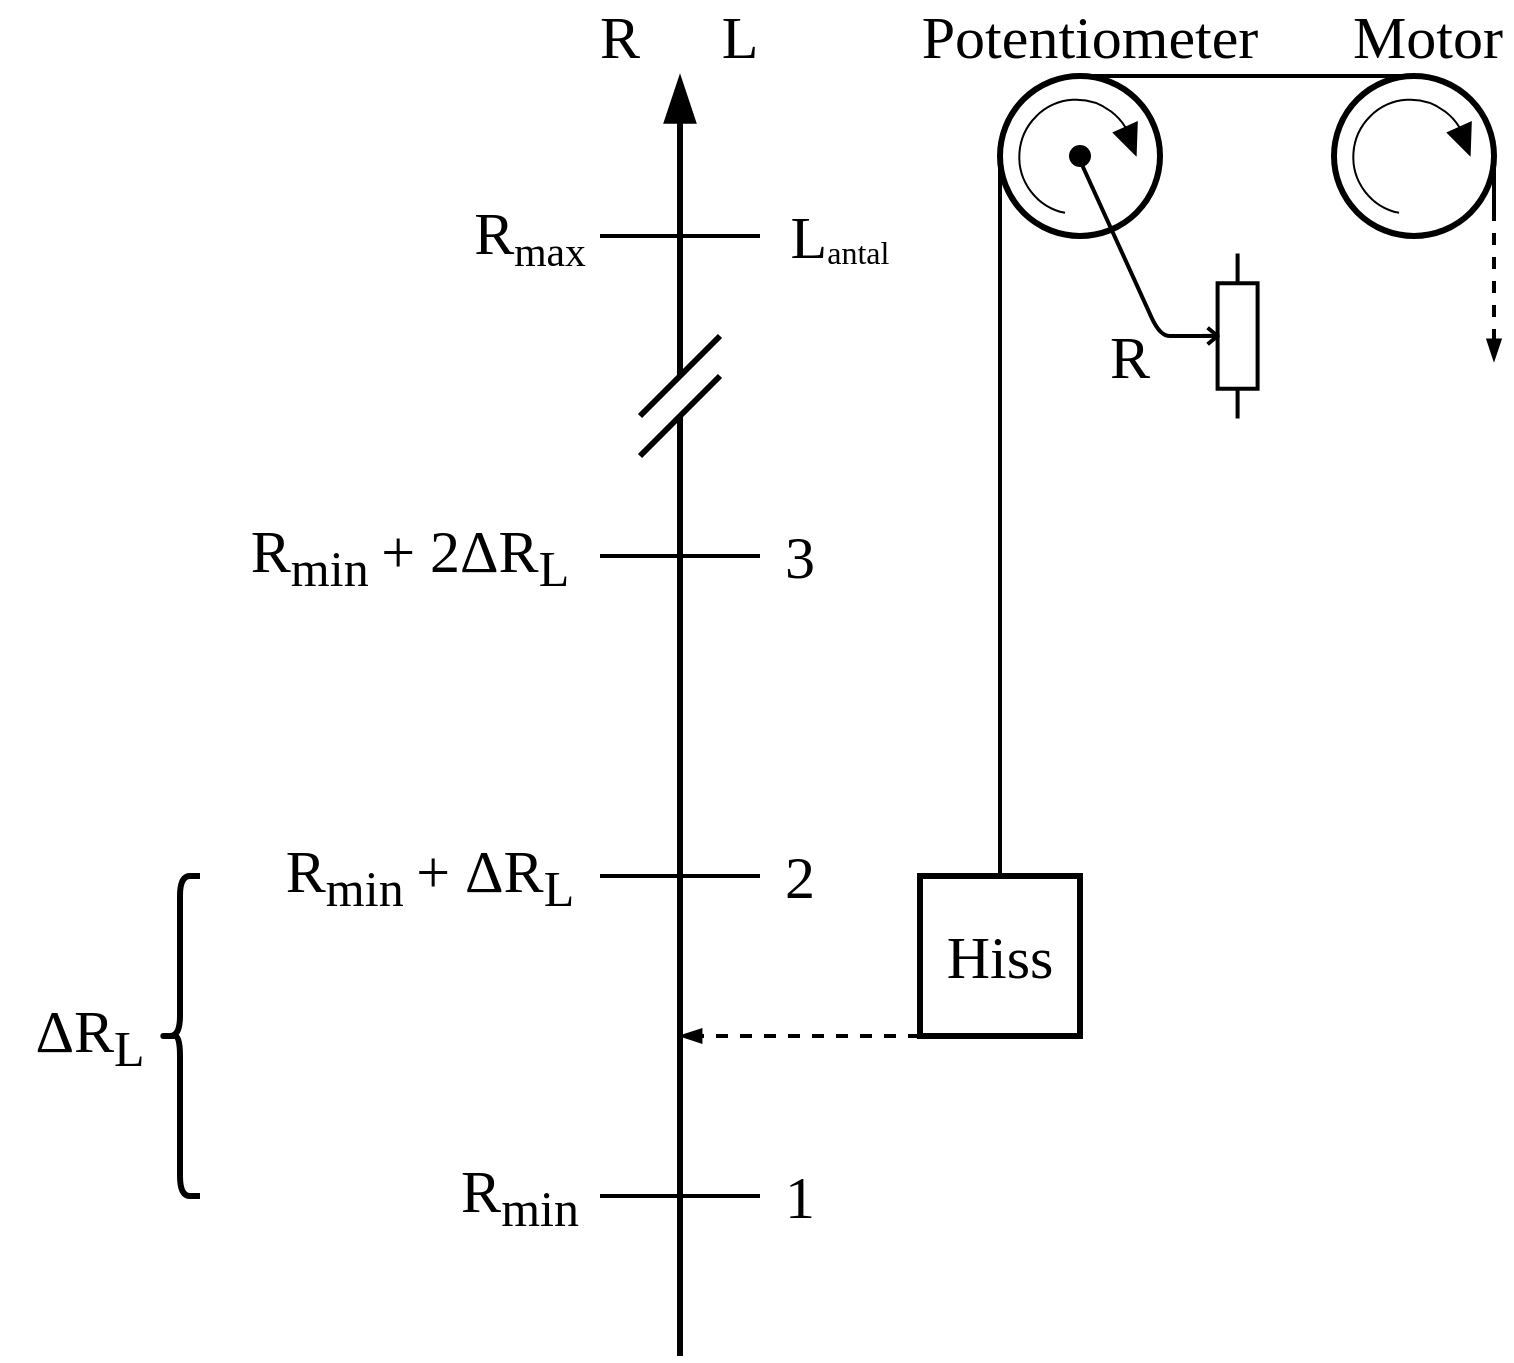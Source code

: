 <mxfile version="14.5.1" type="device"><diagram id="nmiwwf3-VQpcL_kKBlbf" name="Page-1"><mxGraphModel dx="588" dy="348" grid="1" gridSize="10" guides="1" tooltips="1" connect="1" arrows="1" fold="1" page="1" pageScale="1" pageWidth="1169" pageHeight="827" math="0" shadow="0"><root><mxCell id="0"/><mxCell id="1" parent="0"/><mxCell id="UTETVfTawVSnNiNtdjC--2" value="" style="whiteSpace=wrap;html=1;aspect=fixed;strokeWidth=3;fontFamily=CMU Serif;fontStyle=0" parent="1" vertex="1"><mxGeometry x="460" y="439" width="80" height="80" as="geometry"/></mxCell><mxCell id="UTETVfTawVSnNiNtdjC--3" value="" style="endArrow=none;html=1;exitX=0.5;exitY=0;exitDx=0;exitDy=0;strokeWidth=2;fontFamily=CMU Serif;fontStyle=0" parent="1" source="UTETVfTawVSnNiNtdjC--2" edge="1"><mxGeometry width="50" height="50" relative="1" as="geometry"><mxPoint x="430" y="339" as="sourcePoint"/><mxPoint x="500" y="79" as="targetPoint"/></mxGeometry></mxCell><mxCell id="UTETVfTawVSnNiNtdjC--4" value="" style="ellipse;whiteSpace=wrap;html=1;aspect=fixed;rounded=0;sketch=0;strokeWidth=3;fontFamily=CMU Serif;fontStyle=0" parent="1" vertex="1"><mxGeometry x="500" y="39" width="80" height="80" as="geometry"/></mxCell><mxCell id="UTETVfTawVSnNiNtdjC--6" value="" style="endArrow=none;html=1;strokeWidth=2;fontFamily=CMU Serif;fontStyle=0;entryX=0.5;entryY=0;entryDx=0;entryDy=0;" parent="1" edge="1"><mxGeometry width="50" height="50" relative="1" as="geometry"><mxPoint x="540" y="39" as="sourcePoint"/><mxPoint x="706.59" y="39" as="targetPoint"/></mxGeometry></mxCell><mxCell id="UTETVfTawVSnNiNtdjC--8" value="" style="pointerEvents=1;verticalLabelPosition=bottom;shadow=0;dashed=0;align=center;html=1;verticalAlign=top;shape=mxgraph.electrical.resistors.potentiometer_1;rounded=0;sketch=0;rotation=90;strokeWidth=2;fontFamily=CMU Serif;fontStyle=0" parent="1" vertex="1"><mxGeometry x="567.59" y="149" width="82.41" height="40" as="geometry"/></mxCell><mxCell id="UTETVfTawVSnNiNtdjC--10" value="" style="endArrow=none;html=1;strokeWidth=2;fontFamily=CMU Serif;fontStyle=0;spacing=2;entryX=0.499;entryY=0.483;entryDx=0;entryDy=0;entryPerimeter=0;" parent="1" target="UTETVfTawVSnNiNtdjC--8" edge="1"><mxGeometry width="50" height="50" relative="1" as="geometry"><mxPoint x="539" y="79" as="sourcePoint"/><mxPoint x="600" y="169" as="targetPoint"/><Array as="points"><mxPoint x="580" y="169"/><mxPoint x="590" y="169"/></Array></mxGeometry></mxCell><mxCell id="UTETVfTawVSnNiNtdjC--12" value="" style="verticalLabelPosition=bottom;shadow=0;dashed=0;align=center;html=1;verticalAlign=top;shape=mxgraph.electrical.rot_mech.verticalLabelPosition=bottom;shadow=0;dashed=0;align=center;fillColor=strokeColor;html=1;verticalAlign=top;strokeWidth=1;shape=mxgraph.electrical.rot_mech.rotation;rounded=0;sketch=0;rotation=-45;flipV=1;fontFamily=CMU Serif;fontStyle=0" parent="1" vertex="1"><mxGeometry x="502.42" y="49.5" width="65.17" height="51" as="geometry"/></mxCell><mxCell id="UTETVfTawVSnNiNtdjC--14" value="" style="ellipse;whiteSpace=wrap;html=1;aspect=fixed;rounded=0;sketch=0;fillColor=#000000;fontFamily=CMU Serif;fontStyle=0" parent="1" vertex="1"><mxGeometry x="535" y="74" width="10" height="10" as="geometry"/></mxCell><mxCell id="UTETVfTawVSnNiNtdjC--15" value="" style="endArrow=none;html=1;endFill=0;strokeWidth=3;endSize=16;fontFamily=CMU Serif;fontStyle=0" parent="1" edge="1"><mxGeometry width="50" height="50" relative="1" as="geometry"><mxPoint x="340" y="679" as="sourcePoint"/><mxPoint x="340" y="209" as="targetPoint"/></mxGeometry></mxCell><mxCell id="UTETVfTawVSnNiNtdjC--17" value="" style="endArrow=none;html=1;strokeWidth=2;fontFamily=CMU Serif;fontStyle=0" parent="1" edge="1"><mxGeometry width="50" height="50" relative="1" as="geometry"><mxPoint x="300" y="599" as="sourcePoint"/><mxPoint x="380" y="599" as="targetPoint"/></mxGeometry></mxCell><mxCell id="UTETVfTawVSnNiNtdjC--18" value="" style="endArrow=none;html=1;strokeWidth=2;fontFamily=CMU Serif;fontStyle=0" parent="1" edge="1"><mxGeometry width="50" height="50" relative="1" as="geometry"><mxPoint x="300" y="439" as="sourcePoint"/><mxPoint x="380" y="439" as="targetPoint"/></mxGeometry></mxCell><mxCell id="UTETVfTawVSnNiNtdjC--19" value="" style="endArrow=none;html=1;strokeWidth=2;fontFamily=CMU Serif;fontStyle=0" parent="1" edge="1"><mxGeometry width="50" height="50" relative="1" as="geometry"><mxPoint x="300" y="279" as="sourcePoint"/><mxPoint x="380" y="279" as="targetPoint"/></mxGeometry></mxCell><mxCell id="UTETVfTawVSnNiNtdjC--20" value="" style="endArrow=none;html=1;strokeWidth=2;fontFamily=CMU Serif;fontStyle=0" parent="1" edge="1"><mxGeometry width="50" height="50" relative="1" as="geometry"><mxPoint x="300" y="119" as="sourcePoint"/><mxPoint x="380" y="119" as="targetPoint"/></mxGeometry></mxCell><mxCell id="UTETVfTawVSnNiNtdjC--22" value="&lt;font style=&quot;font-size: 30px&quot;&gt;R&lt;sub&gt;min&lt;/sub&gt;&lt;/font&gt;" style="text;html=1;strokeColor=none;fillColor=none;align=center;verticalAlign=middle;whiteSpace=wrap;rounded=0;sketch=0;fontFamily=CMU Serif;fontStyle=0" parent="1" vertex="1"><mxGeometry x="240" y="589" width="40" height="20" as="geometry"/></mxCell><mxCell id="UTETVfTawVSnNiNtdjC--23" value="&lt;font&gt;&lt;font style=&quot;font-size: 30px&quot;&gt;R&lt;/font&gt;&lt;font style=&quot;font-size: 25px&quot;&gt;&lt;sub&gt;max&lt;/sub&gt;&lt;/font&gt;&lt;/font&gt;" style="text;html=1;strokeColor=none;fillColor=none;align=center;verticalAlign=middle;whiteSpace=wrap;rounded=0;sketch=0;fontFamily=CMU Serif;fontStyle=0" parent="1" vertex="1"><mxGeometry x="230" y="109" width="70" height="20" as="geometry"/></mxCell><mxCell id="UTETVfTawVSnNiNtdjC--26" value="&lt;font style=&quot;font-size: 30px&quot;&gt;&lt;font style=&quot;font-size: 30px&quot;&gt;R&lt;/font&gt;&lt;font style=&quot;font-size: 30px&quot;&gt;&lt;sub&gt;min&amp;nbsp;&lt;/sub&gt;+ ΔR&lt;sub&gt;L&lt;/sub&gt;&lt;/font&gt;&lt;/font&gt;" style="text;html=1;strokeColor=none;fillColor=none;align=center;verticalAlign=middle;whiteSpace=wrap;rounded=0;sketch=0;fontFamily=CMU Serif;fontStyle=0" parent="1" vertex="1"><mxGeometry x="130" y="429" width="170" height="20" as="geometry"/></mxCell><mxCell id="UTETVfTawVSnNiNtdjC--27" value="&lt;font style=&quot;font-size: 30px&quot;&gt;&lt;font style=&quot;font-size: 30px&quot;&gt;R&lt;/font&gt;&lt;font style=&quot;font-size: 30px&quot;&gt;&lt;sub&gt;min&amp;nbsp;&lt;/sub&gt;+ 2ΔR&lt;sub&gt;L&lt;/sub&gt;&lt;/font&gt;&lt;/font&gt;" style="text;html=1;strokeColor=none;fillColor=none;align=center;verticalAlign=middle;whiteSpace=wrap;rounded=0;sketch=0;fontFamily=CMU Serif;fontStyle=0" parent="1" vertex="1"><mxGeometry x="110" y="269" width="190" height="20" as="geometry"/></mxCell><mxCell id="UTETVfTawVSnNiNtdjC--28" value="" style="shape=curlyBracket;whiteSpace=wrap;html=1;rounded=1;sketch=0;fillColor=#000000;strokeWidth=3;fontFamily=CMU Serif;fontStyle=0" parent="1" vertex="1"><mxGeometry x="80" y="439" width="20" height="160" as="geometry"/></mxCell><mxCell id="UTETVfTawVSnNiNtdjC--29" value="&lt;font style=&quot;font-size: 30px&quot;&gt;&lt;font style=&quot;font-size: 30px&quot;&gt;ΔR&lt;sub&gt;L&lt;/sub&gt;&lt;/font&gt;&lt;/font&gt;" style="text;html=1;strokeColor=none;fillColor=none;align=center;verticalAlign=middle;whiteSpace=wrap;rounded=0;sketch=0;fontFamily=CMU Serif;fontStyle=0" parent="1" vertex="1"><mxGeometry y="509" width="90" height="20" as="geometry"/></mxCell><mxCell id="UTETVfTawVSnNiNtdjC--30" value="&lt;font style=&quot;font-size: 30px&quot;&gt;R&lt;/font&gt;" style="text;html=1;strokeColor=none;fillColor=none;align=center;verticalAlign=middle;whiteSpace=wrap;rounded=0;sketch=0;fontFamily=CMU Serif;fontStyle=0" parent="1" vertex="1"><mxGeometry x="545" y="169" width="40" height="20" as="geometry"/></mxCell><mxCell id="UTETVfTawVSnNiNtdjC--32" value="&lt;font style=&quot;font-size: 30px&quot;&gt;R&lt;/font&gt;" style="text;html=1;strokeColor=none;fillColor=none;align=center;verticalAlign=middle;whiteSpace=wrap;rounded=0;sketch=0;fontFamily=CMU Serif;fontStyle=0" parent="1" vertex="1"><mxGeometry x="290" y="9" width="40" height="20" as="geometry"/></mxCell><mxCell id="UTETVfTawVSnNiNtdjC--36" value="&lt;font style=&quot;font-size: 30px&quot;&gt;Hiss&lt;/font&gt;" style="text;html=1;strokeColor=none;fillColor=none;align=center;verticalAlign=middle;whiteSpace=wrap;rounded=0;sketch=0;fontFamily=CMU Serif;fontStyle=0" parent="1" vertex="1"><mxGeometry x="480" y="469" width="40" height="20" as="geometry"/></mxCell><mxCell id="UTETVfTawVSnNiNtdjC--37" value="&lt;font&gt;&lt;span style=&quot;font-size: 30px&quot;&gt;L&lt;/span&gt;&lt;sub&gt;&lt;font style=&quot;font-size: 16px&quot;&gt;antal&lt;/font&gt;&lt;/sub&gt;&lt;/font&gt;" style="text;html=1;strokeColor=none;fillColor=none;align=center;verticalAlign=middle;whiteSpace=wrap;rounded=0;sketch=0;fontFamily=CMU Serif;fontStyle=0" parent="1" vertex="1"><mxGeometry x="380" y="109" width="80" height="20" as="geometry"/></mxCell><mxCell id="UTETVfTawVSnNiNtdjC--39" value="&lt;font style=&quot;font-size: 30px&quot;&gt;L&lt;/font&gt;" style="text;html=1;strokeColor=none;fillColor=none;align=center;verticalAlign=middle;whiteSpace=wrap;rounded=0;sketch=0;fontFamily=CMU Serif;fontStyle=0" parent="1" vertex="1"><mxGeometry x="350" y="9" width="40" height="20" as="geometry"/></mxCell><mxCell id="UTETVfTawVSnNiNtdjC--40" value="&lt;font style=&quot;font-size: 30px&quot;&gt;3&lt;/font&gt;" style="text;html=1;strokeColor=none;fillColor=none;align=center;verticalAlign=middle;whiteSpace=wrap;rounded=0;sketch=0;fontFamily=CMU Serif;fontStyle=0" parent="1" vertex="1"><mxGeometry x="380" y="269" width="40" height="20" as="geometry"/></mxCell><mxCell id="UTETVfTawVSnNiNtdjC--43" value="&lt;font style=&quot;font-size: 30px&quot;&gt;2&lt;/font&gt;" style="text;html=1;strokeColor=none;fillColor=none;align=center;verticalAlign=middle;whiteSpace=wrap;rounded=0;sketch=0;rotation=0;fontFamily=CMU Serif;fontStyle=0" parent="1" vertex="1"><mxGeometry x="380" y="429" width="40" height="20" as="geometry"/></mxCell><mxCell id="UTETVfTawVSnNiNtdjC--44" value="&lt;font style=&quot;font-size: 30px&quot;&gt;1&lt;/font&gt;" style="text;html=1;strokeColor=none;fillColor=none;align=center;verticalAlign=middle;whiteSpace=wrap;rounded=0;sketch=0;rotation=0;fontFamily=CMU Serif;fontStyle=0" parent="1" vertex="1"><mxGeometry x="380" y="589" width="40" height="20" as="geometry"/></mxCell><mxCell id="UTETVfTawVSnNiNtdjC--45" value="" style="endArrow=blockThin;dashed=1;html=1;strokeWidth=2;endFill=1;fontFamily=CMU Serif;fontStyle=0" parent="1" edge="1"><mxGeometry width="50" height="50" relative="1" as="geometry"><mxPoint x="747" y="105.5" as="sourcePoint"/><mxPoint x="747" y="181.5" as="targetPoint"/><Array as="points"/></mxGeometry></mxCell><mxCell id="UTETVfTawVSnNiNtdjC--46" value="" style="endArrow=blockThin;dashed=1;html=1;strokeWidth=2;exitX=0;exitY=1;exitDx=0;exitDy=0;endFill=1;fontFamily=CMU Serif;fontStyle=0" parent="1" source="UTETVfTawVSnNiNtdjC--2" edge="1"><mxGeometry width="50" height="50" relative="1" as="geometry"><mxPoint x="410" y="369" as="sourcePoint"/><mxPoint x="340" y="519" as="targetPoint"/></mxGeometry></mxCell><mxCell id="UTETVfTawVSnNiNtdjC--48" value="" style="endArrow=blockThin;html=1;strokeWidth=3;endFill=1;endSize=16;fontFamily=CMU Serif;fontStyle=0" parent="1" edge="1"><mxGeometry width="50" height="50" relative="1" as="geometry"><mxPoint x="340" y="189" as="sourcePoint"/><mxPoint x="340" y="39" as="targetPoint"/></mxGeometry></mxCell><mxCell id="UTETVfTawVSnNiNtdjC--49" value="" style="endArrow=none;html=1;strokeWidth=3;fontFamily=CMU Serif;fontStyle=0" parent="1" edge="1"><mxGeometry width="50" height="50" relative="1" as="geometry"><mxPoint x="320" y="209" as="sourcePoint"/><mxPoint x="360" y="169" as="targetPoint"/><Array as="points"><mxPoint x="360" y="169"/></Array></mxGeometry></mxCell><mxCell id="UTETVfTawVSnNiNtdjC--50" value="" style="endArrow=none;html=1;strokeWidth=3;fontFamily=CMU Serif;fontStyle=0" parent="1" edge="1"><mxGeometry width="50" height="50" relative="1" as="geometry"><mxPoint x="320" y="229" as="sourcePoint"/><mxPoint x="360" y="189" as="targetPoint"/><Array as="points"><mxPoint x="360" y="189"/></Array></mxGeometry></mxCell><mxCell id="14EmtqJL8k4nsXrwR3ID-6" value="&lt;span style=&quot;font-size: 30px&quot;&gt;Motor&lt;/span&gt;" style="text;html=1;strokeColor=none;fillColor=none;align=center;verticalAlign=middle;whiteSpace=wrap;rounded=0;sketch=0;fontFamily=CMU Serif;fontStyle=0" vertex="1" parent="1"><mxGeometry x="674" y="9" width="80" height="20" as="geometry"/></mxCell><mxCell id="14EmtqJL8k4nsXrwR3ID-7" value="&lt;span style=&quot;font-size: 30px&quot;&gt;Potentiometer&lt;/span&gt;" style="text;html=1;strokeColor=none;fillColor=none;align=center;verticalAlign=middle;whiteSpace=wrap;rounded=0;sketch=0;fontFamily=CMU Serif;fontStyle=0" vertex="1" parent="1"><mxGeometry x="505" y="9" width="80" height="20" as="geometry"/></mxCell><mxCell id="14EmtqJL8k4nsXrwR3ID-13" value="" style="endArrow=none;html=1;strokeWidth=2;fontFamily=CMU Serif;fontStyle=0" edge="1" parent="1"><mxGeometry width="50" height="50" relative="1" as="geometry"><mxPoint x="747" y="106" as="sourcePoint"/><mxPoint x="747" y="84" as="targetPoint"/></mxGeometry></mxCell><mxCell id="14EmtqJL8k4nsXrwR3ID-14" value="" style="ellipse;whiteSpace=wrap;html=1;aspect=fixed;rounded=0;sketch=0;strokeWidth=3;fontFamily=CMU Serif;fontStyle=0" vertex="1" parent="1"><mxGeometry x="667" y="39" width="80" height="80" as="geometry"/></mxCell><mxCell id="14EmtqJL8k4nsXrwR3ID-15" value="" style="verticalLabelPosition=bottom;shadow=0;dashed=0;align=center;html=1;verticalAlign=top;shape=mxgraph.electrical.rot_mech.verticalLabelPosition=bottom;shadow=0;dashed=0;align=center;fillColor=strokeColor;html=1;verticalAlign=top;strokeWidth=1;shape=mxgraph.electrical.rot_mech.rotation;rounded=0;sketch=0;rotation=-45;flipV=1;fontFamily=CMU Serif;fontStyle=0" vertex="1" parent="1"><mxGeometry x="669.42" y="49.5" width="65.17" height="51" as="geometry"/></mxCell></root></mxGraphModel></diagram></mxfile>